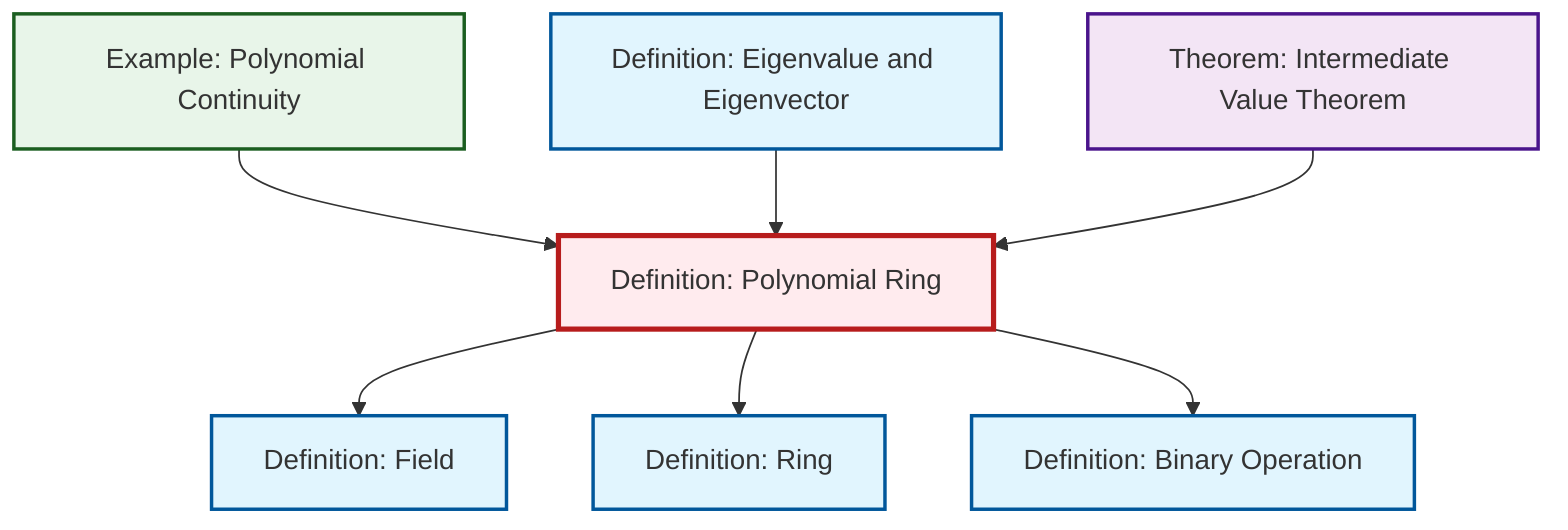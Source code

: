 graph TD
    classDef definition fill:#e1f5fe,stroke:#01579b,stroke-width:2px
    classDef theorem fill:#f3e5f5,stroke:#4a148c,stroke-width:2px
    classDef axiom fill:#fff3e0,stroke:#e65100,stroke-width:2px
    classDef example fill:#e8f5e9,stroke:#1b5e20,stroke-width:2px
    classDef current fill:#ffebee,stroke:#b71c1c,stroke-width:3px
    def-ring["Definition: Ring"]:::definition
    thm-intermediate-value["Theorem: Intermediate Value Theorem"]:::theorem
    def-field["Definition: Field"]:::definition
    def-binary-operation["Definition: Binary Operation"]:::definition
    ex-polynomial-continuity["Example: Polynomial Continuity"]:::example
    def-eigenvalue-eigenvector["Definition: Eigenvalue and Eigenvector"]:::definition
    def-polynomial-ring["Definition: Polynomial Ring"]:::definition
    def-polynomial-ring --> def-field
    ex-polynomial-continuity --> def-polynomial-ring
    def-eigenvalue-eigenvector --> def-polynomial-ring
    thm-intermediate-value --> def-polynomial-ring
    def-polynomial-ring --> def-ring
    def-polynomial-ring --> def-binary-operation
    class def-polynomial-ring current